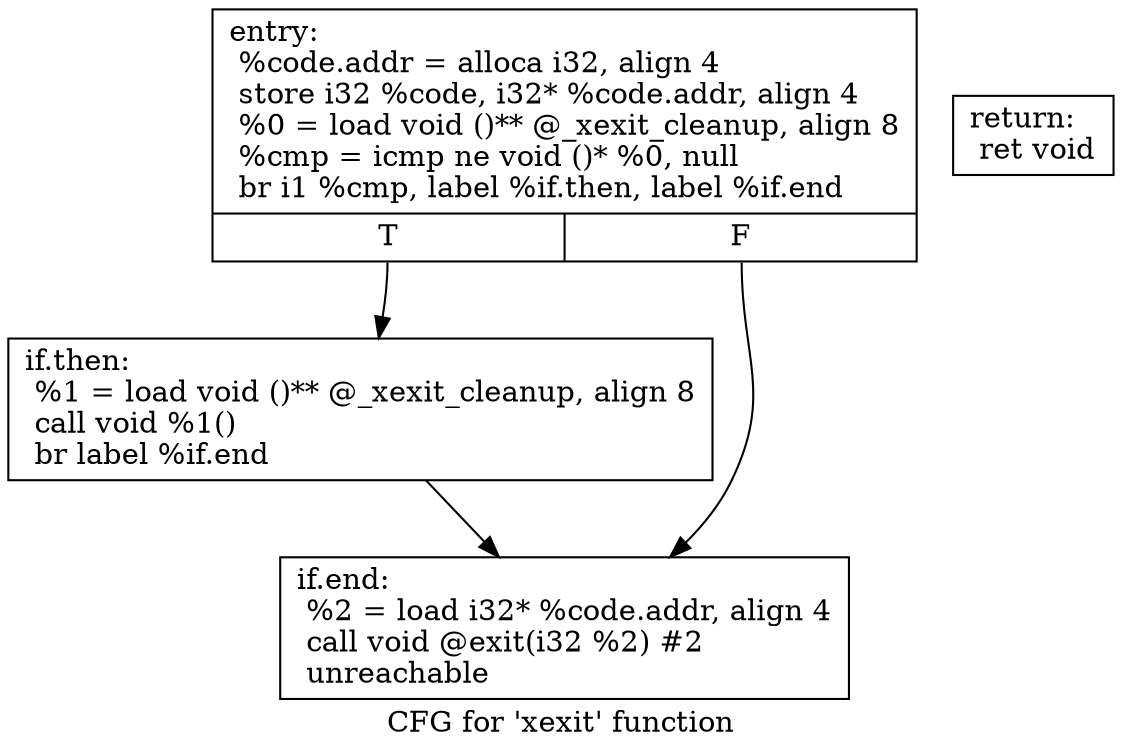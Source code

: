 digraph "CFG for 'xexit' function" {
	label="CFG for 'xexit' function";

	Node0x206d370 [shape=record,label="{entry:\l  %code.addr = alloca i32, align 4\l  store i32 %code, i32* %code.addr, align 4\l  %0 = load void ()** @_xexit_cleanup, align 8\l  %cmp = icmp ne void ()* %0, null\l  br i1 %cmp, label %if.then, label %if.end\l|{<s0>T|<s1>F}}"];
	Node0x206d370:s0 -> Node0x206a190;
	Node0x206d370:s1 -> Node0x206a1f0;
	Node0x206a190 [shape=record,label="{if.then:                                          \l  %1 = load void ()** @_xexit_cleanup, align 8\l  call void %1()\l  br label %if.end\l}"];
	Node0x206a190 -> Node0x206a1f0;
	Node0x206a1f0 [shape=record,label="{if.end:                                           \l  %2 = load i32* %code.addr, align 4\l  call void @exit(i32 %2) #2\l  unreachable\l}"];
	Node0x206a250 [shape=record,label="{return:                                           \l  ret void\l}"];
}
